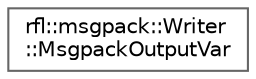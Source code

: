 digraph "类继承关系图"
{
 // LATEX_PDF_SIZE
  bgcolor="transparent";
  edge [fontname=Helvetica,fontsize=10,labelfontname=Helvetica,labelfontsize=10];
  node [fontname=Helvetica,fontsize=10,shape=box,height=0.2,width=0.4];
  rankdir="LR";
  Node0 [id="Node000000",label="rfl::msgpack::Writer\l::MsgpackOutputVar",height=0.2,width=0.4,color="grey40", fillcolor="white", style="filled",URL="$structrfl_1_1msgpack_1_1_writer_1_1_msgpack_output_var.html",tooltip=" "];
}
